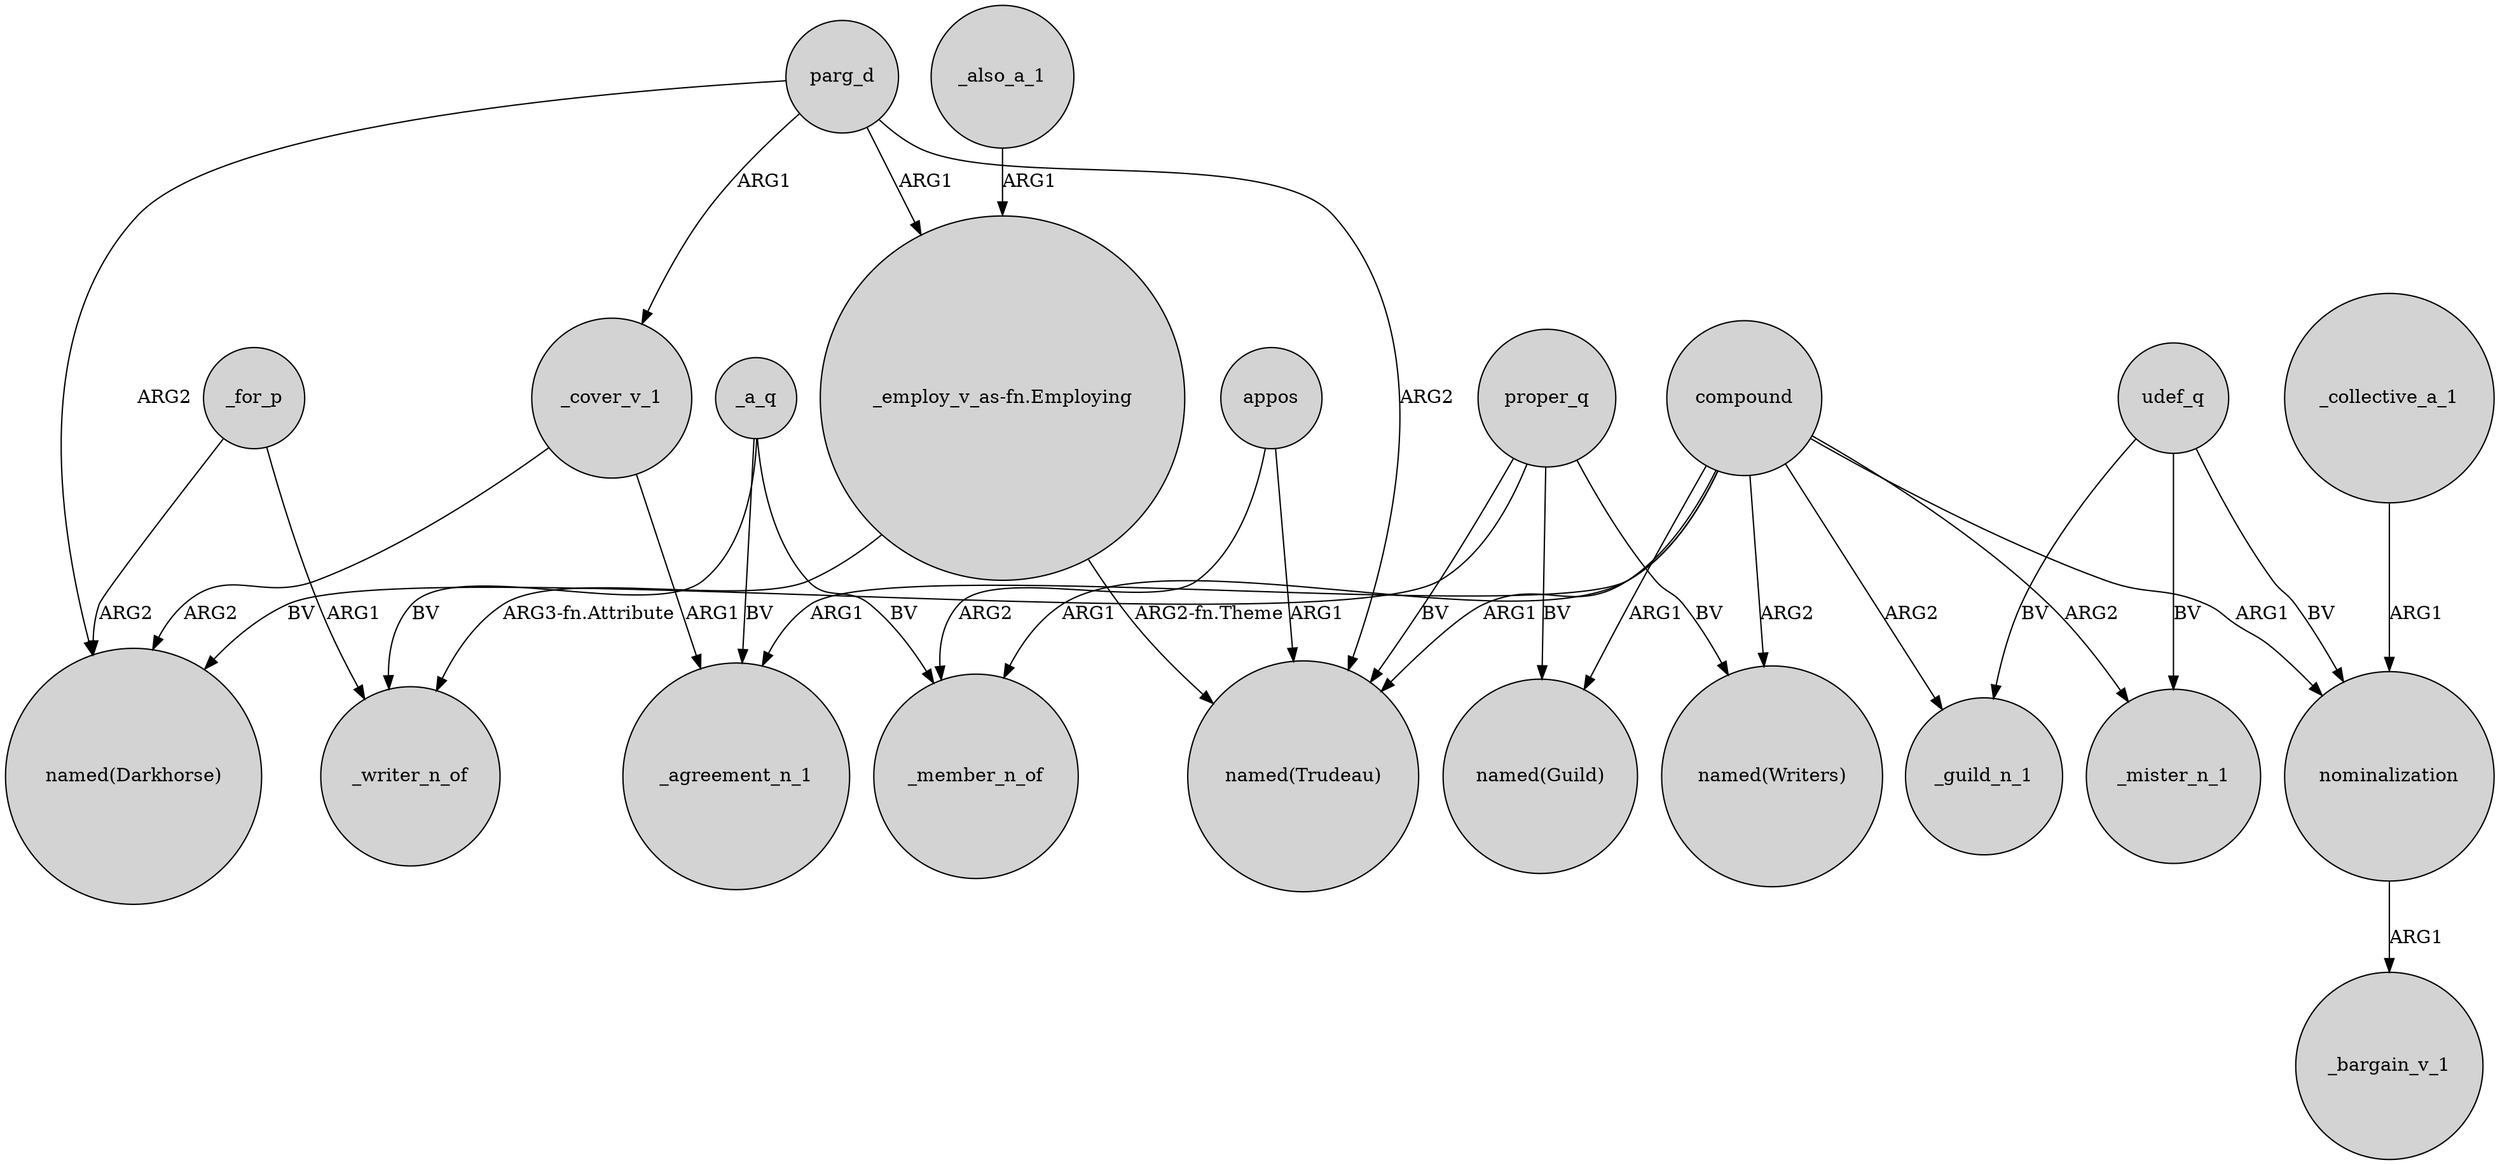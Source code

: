digraph {
	node [shape=circle style=filled]
	_a_q -> _writer_n_of [label=BV]
	parg_d -> "_employ_v_as-fn.Employing" [label=ARG1]
	appos -> "named(Trudeau)" [label=ARG1]
	compound -> _guild_n_1 [label=ARG2]
	_cover_v_1 -> _agreement_n_1 [label=ARG1]
	compound -> _mister_n_1 [label=ARG2]
	udef_q -> _mister_n_1 [label=BV]
	parg_d -> "named(Darkhorse)" [label=ARG2]
	udef_q -> _guild_n_1 [label=BV]
	nominalization -> _bargain_v_1 [label=ARG1]
	compound -> "named(Writers)" [label=ARG2]
	proper_q -> "named(Darkhorse)" [label=BV]
	_for_p -> "named(Darkhorse)" [label=ARG2]
	_also_a_1 -> "_employ_v_as-fn.Employing" [label=ARG1]
	_a_q -> _agreement_n_1 [label=BV]
	proper_q -> "named(Writers)" [label=BV]
	compound -> _agreement_n_1 [label=ARG1]
	compound -> "named(Trudeau)" [label=ARG1]
	"_employ_v_as-fn.Employing" -> _writer_n_of [label="ARG3-fn.Attribute"]
	udef_q -> nominalization [label=BV]
	appos -> _member_n_of [label=ARG2]
	"_employ_v_as-fn.Employing" -> "named(Trudeau)" [label="ARG2-fn.Theme"]
	_cover_v_1 -> "named(Darkhorse)" [label=ARG2]
	parg_d -> "named(Trudeau)" [label=ARG2]
	compound -> "named(Guild)" [label=ARG1]
	_a_q -> _member_n_of [label=BV]
	proper_q -> "named(Guild)" [label=BV]
	compound -> nominalization [label=ARG1]
	_for_p -> _writer_n_of [label=ARG1]
	proper_q -> "named(Trudeau)" [label=BV]
	parg_d -> _cover_v_1 [label=ARG1]
	_collective_a_1 -> nominalization [label=ARG1]
	compound -> _member_n_of [label=ARG1]
}

